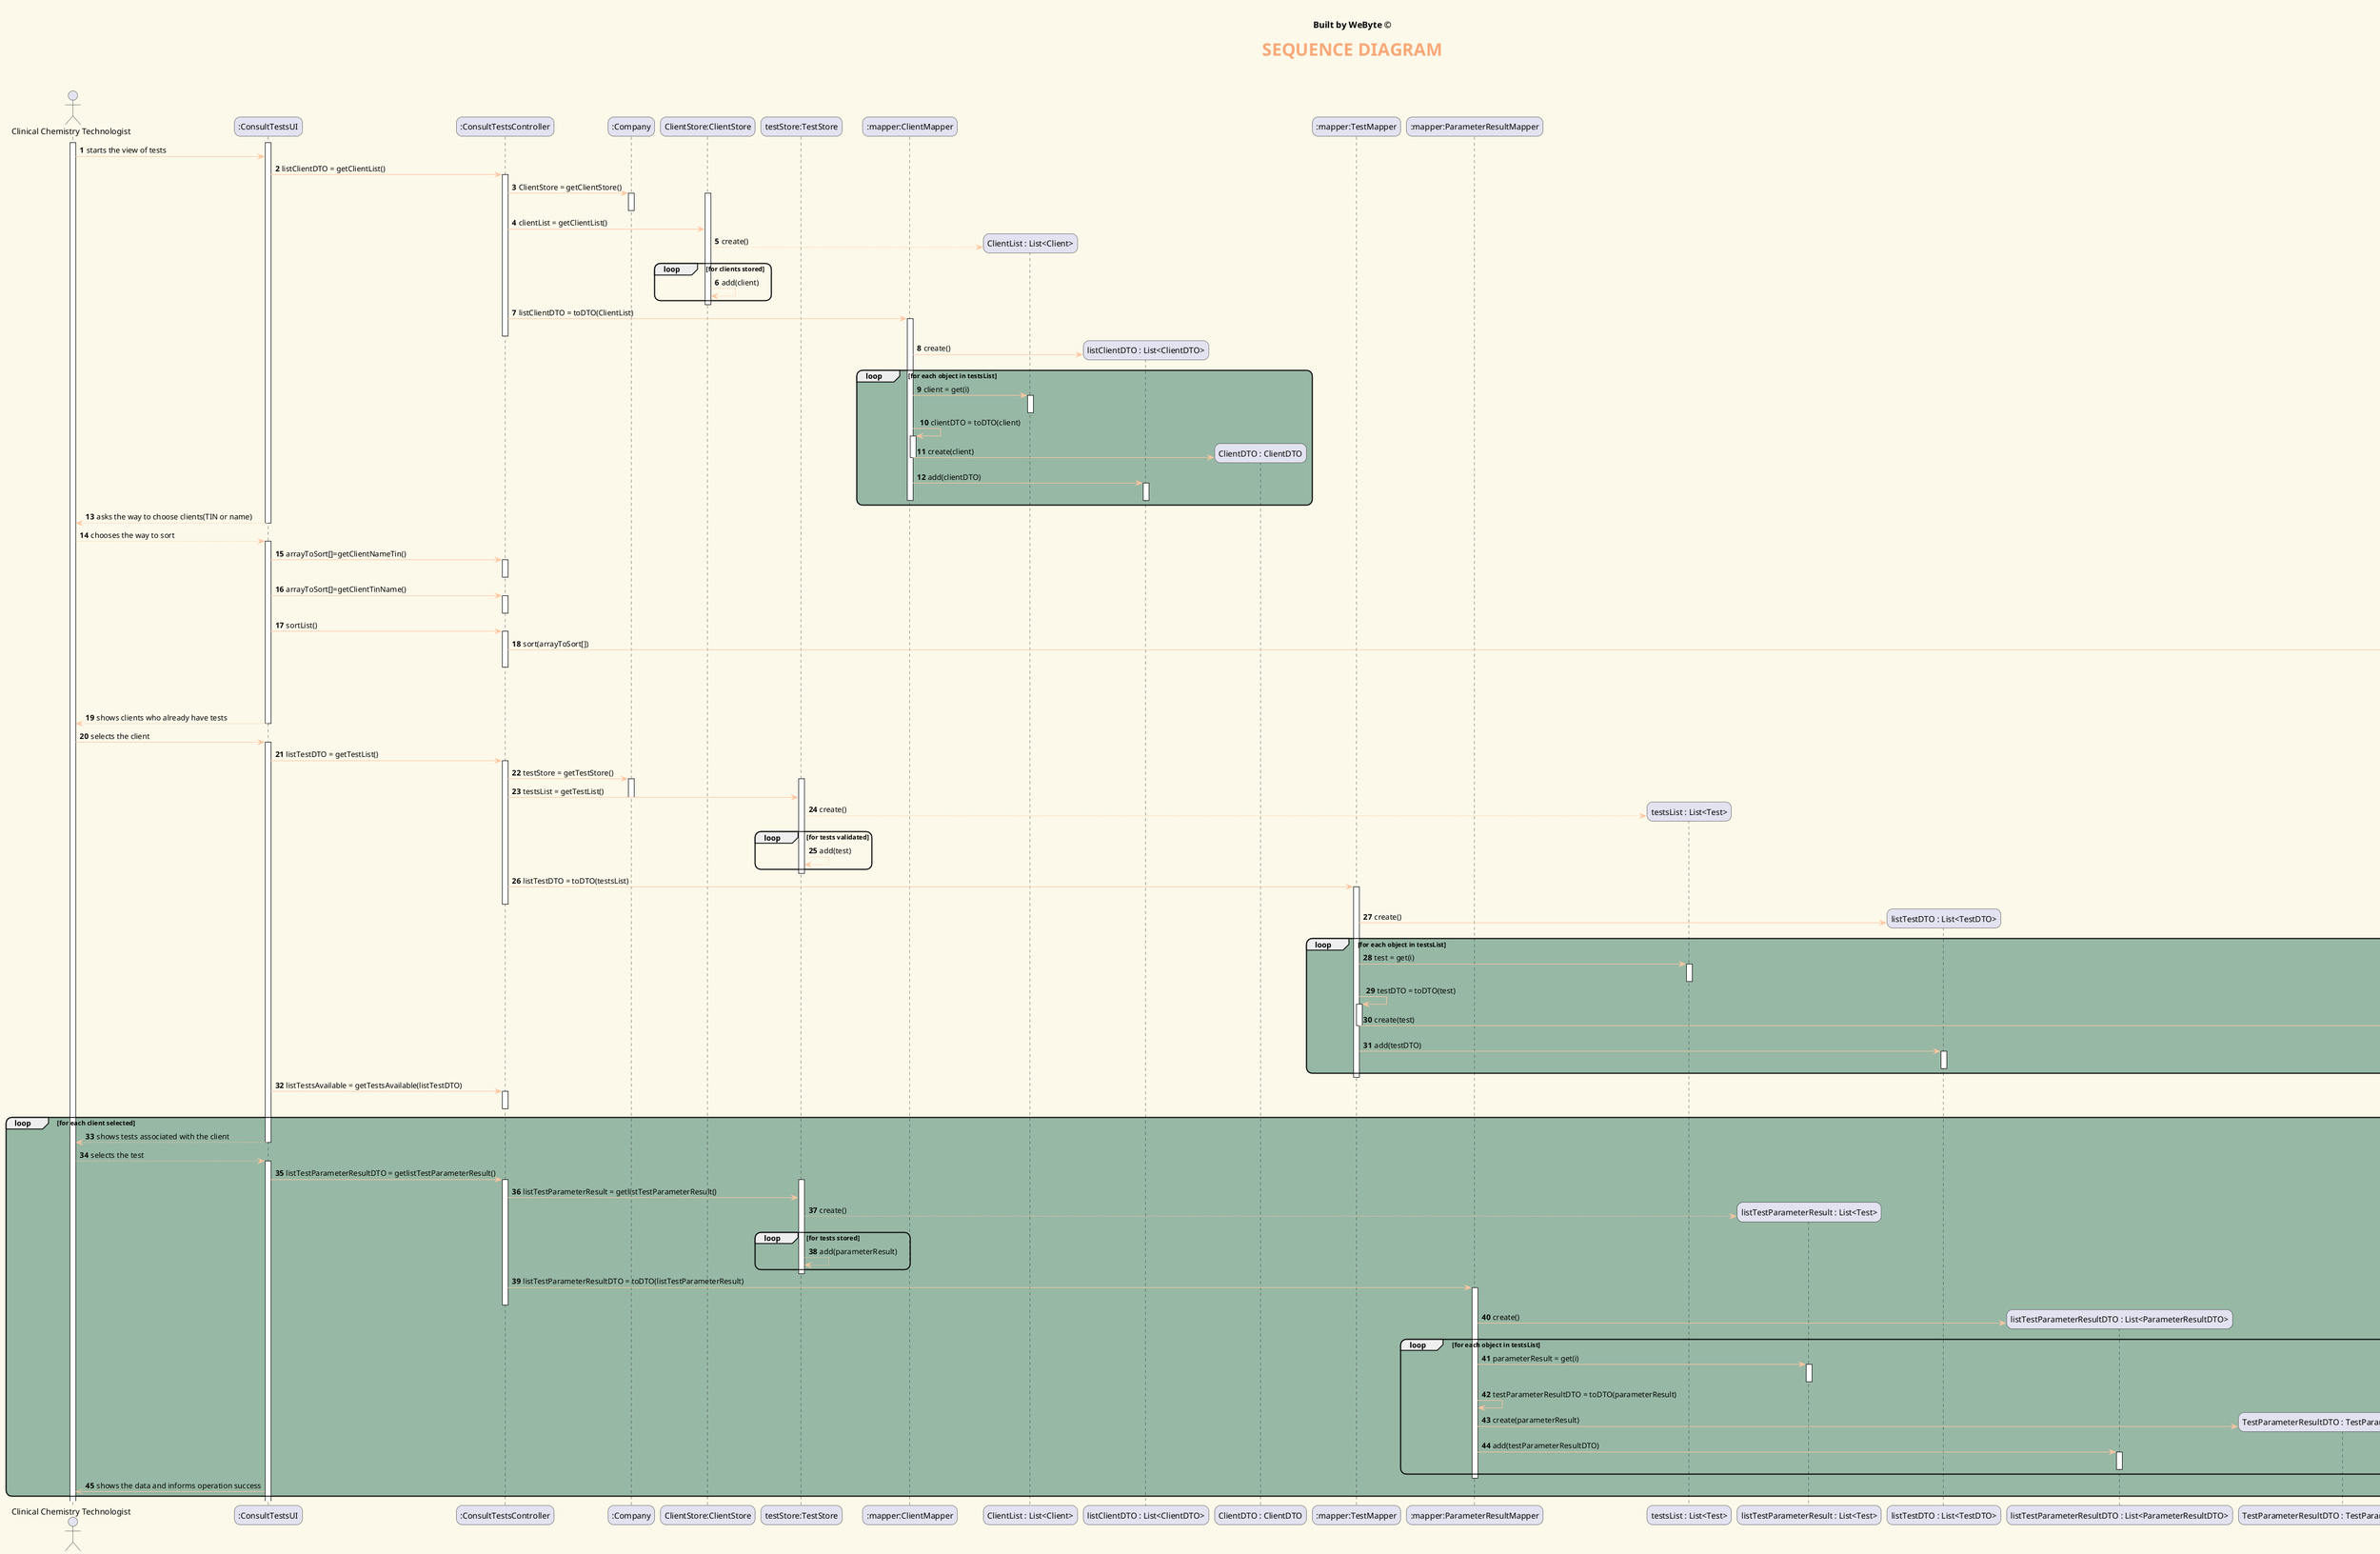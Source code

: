 @startuml
' ======= layout =========
skinparam backgroundColor #fcf9ea
skinparam titleBorderRoundCorner 15
skinparam titleFontSize 30
skinparam classAttributeIconSize 0
skinparam titleFontName Arial Black
skinparam titleFontColor #f8a978
skinparam roundcorner 20
skinparam stCBackgroundColor ffc5a1



skinparam class {

ArrowColor ffc5a1
BorderColor White
BackgroundColor badfdb
}

' ======= title =========
center header


<font color=Black size=15><b>Built by WeByte ©</font>
endheader
title <b>SEQUENCE DIAGRAM\n
autonumber
'hide footbox
actor "Clinical Chemistry Technologist" as CCT

participant ":ConsultTestsUI" as ConsultTestsUI
participant ":ConsultTestsController" as ConsultTestsController
participant ":Company" as Company
participant "ClientStore:ClientStore" as ClientStore
participant "testStore:TestStore" as TestStore

participant ":mapper:ClientMapper" as ClientMapper
participant  "ClientList : List<Client>" as ClientList
participant "listClientDTO : List<ClientDTO>" as listClientDTO
participant "ClientDTO : ClientDTO" as ClientDTO
participant ":mapper:TestMapper" as TestMapper
participant ":mapper:ParameterResultMapper" as ParameterResultMapper
participant  "testsList : List<Test>" as TestList
participant "listTestParameterResult : List<Test>" as listTestParameterResult
participant "listTestDTO : List<TestDTO>" as listTestDTO
participant "listTestParameterResultDTO : List<ParameterResultDTO>" as listTestParameterResultDTO
participant "TestParameterResultDTO : TestParameterResultDTO" as TestParameterResultDTO
participant "TestDTO : TestDTO" as TestDTO
participant "<<interface>> sortAlgorithm: SortAlgorithm" as SortAlgorithm



activate CCT
activate ConsultTestsUI
CCT -> ConsultTestsUI : starts the view of tests
ConsultTestsUI -> ConsultTestsController : listClientDTO = getClientList()
activate ConsultTestsController
ConsultTestsController -> Company : ClientStore = getClientStore()
activate Company
deactivate Company

activate ClientStore
ConsultTestsController -> ClientStore: clientList = getClientList()
ClientStore --> ClientList** : create()
loop for clients stored
ClientStore --> ClientStore : add(client)
end
deactivate ClientStore
ConsultTestsController -> ClientMapper: listClientDTO = toDTO(ClientList)
activate ClientMapper
deactivate ConsultTestsController
ClientMapper -> listClientDTO**: create()
loop #97b8a5 for each object in testsList
ClientMapper -> ClientList: client = get(i)
activate ClientList
deactivate ClientList
ClientMapper -> ClientMapper: clientDTO = toDTO(client)
activate ClientMapper
ClientMapper -> ClientDTO** : create(client)
deactivate ClientMapper
ClientMapper -> listClientDTO: add(clientDTO)
activate listClientDTO
deactivate listClientDTO
deactivate ClientMapper
end
ConsultTestsUI -->CCT: asks the way to choose clients(TIN or name)
deactivate ConsultTestsUI
CCT --> ConsultTestsUI:chooses the way to sort
activate ConsultTestsUI
ConsultTestsUI -> ConsultTestsController:arrayToSort[]=getClientNameTin()
activate ConsultTestsController

deactivate ConsultTestsController
ConsultTestsUI -> ConsultTestsController:arrayToSort[]=getClientTinName()
activate ConsultTestsController
deactivate ConsultTestsController
ConsultTestsUI -> ConsultTestsController: sortList()
activate ConsultTestsController
ConsultTestsController-> SortAlgorithm : sort(arrayToSort[])
activate SortAlgorithm
ref over SortAlgorithm
MergeSort-SD
QuickSort-SD
end
deactivate SortAlgorithm
deactivate ConsultTestsController
deactivate ConsultTestsController
ConsultTestsUI --> CCT :shows clients who already have tests
deactivate ConsultTestsUI
CCT -> ConsultTestsUI:selects the client
activate ConsultTestsUI
ConsultTestsUI -> ConsultTestsController : listTestDTO = getTestList()
activate ConsultTestsController
ConsultTestsController -> Company : testStore = getTestStore()

activate Company
activate TestStore

ConsultTestsController -> TestStore: testsList = getTestList()
deactivate Company

TestStore --> TestList** : create()
loop for tests validated
TestStore --> TestStore : add(test)

end
deactivate TestStore
ConsultTestsController -> TestMapper: listTestDTO = toDTO(testsList)
activate TestMapper
deactivate ConsultTestsController
TestMapper -> listTestDTO**: create()
loop #97b8a5 for each object in testsList
TestMapper -> TestList: test = get(i)
activate TestList
deactivate TestList
TestMapper -> TestMapper: testDTO = toDTO(test)
activate TestMapper
TestMapper -> TestDTO** : create(test)
deactivate TestMapper
TestMapper -> listTestDTO: add(testDTO)
activate listTestDTO
deactivate listTestDTO
end
deactivate TestMapper
ConsultTestsUI -> ConsultTestsController: listTestsAvailable = getTestsAvailable(listTestDTO)
activate ConsultTestsController
deactivate ConsultTestsController
loop #97b8a5 for each client selected
ConsultTestsUI --> CCT : shows tests associated with the client
deactivate ConsultTestsUI
CCT-->ConsultTestsUI: selects the test
activate ConsultTestsUI
ConsultTestsUI -> ConsultTestsController : listTestParameterResultDTO = getlistTestParameterResult()
activate ConsultTestsController
activate TestStore
ConsultTestsController -> TestStore: listTestParameterResult = getlistTestParameterResult()
TestStore --> listTestParameterResult** : create()
loop #97b8a5 for tests stored
TestStore --> TestStore : add(parameterResult)
end
deactivate TestStore
ConsultTestsController -> ParameterResultMapper: listTestParameterResultDTO = toDTO(listTestParameterResult)
activate ParameterResultMapper
deactivate ConsultTestsController
ParameterResultMapper -> listTestParameterResultDTO**: create()
loop #97b8a5 for each object in testsList
ParameterResultMapper -> listTestParameterResult: parameterResult = get(i)
activate listTestParameterResult
deactivate listTestParameterResult
ParameterResultMapper -> ParameterResultMapper: testParameterResultDTO = toDTO(parameterResult)

ParameterResultMapper -> TestParameterResultDTO** : create(parameterResult)
ParameterResultMapper -> listTestParameterResultDTO: add(testParameterResultDTO)
activate listTestParameterResultDTO
deactivate listTestParameterResultDTO
end
deactivate ParameterResultMapper
ConsultTestsUI->>CCT :shows the data and informs operation success
end
@enduml
